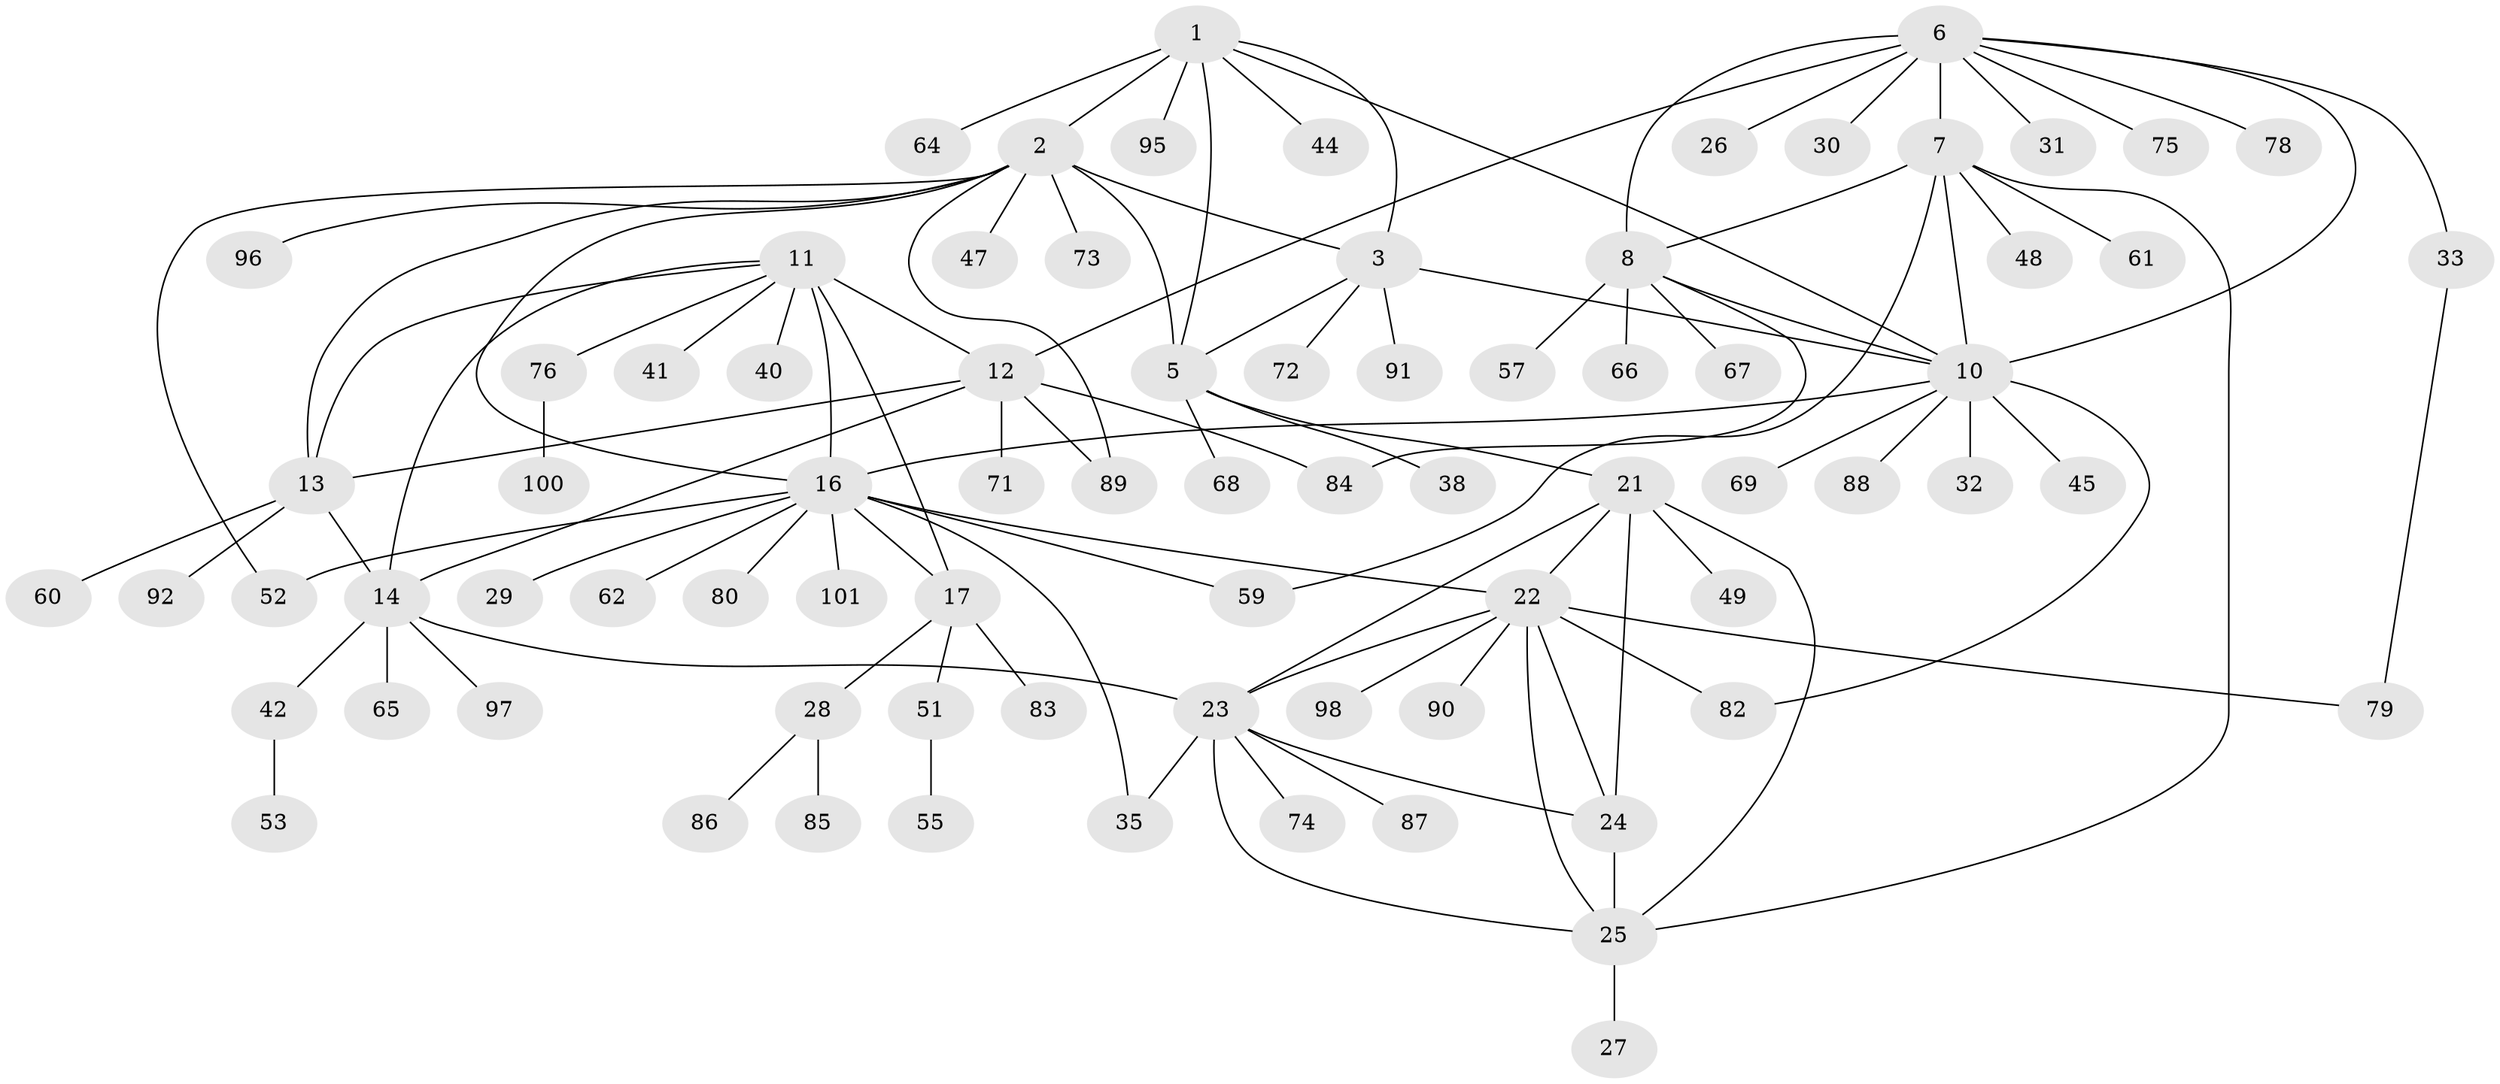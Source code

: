 // Generated by graph-tools (version 1.1) at 2025/24/03/03/25 07:24:16]
// undirected, 78 vertices, 107 edges
graph export_dot {
graph [start="1"]
  node [color=gray90,style=filled];
  1 [super="+43"];
  2 [super="+4"];
  3 [super="+34"];
  5 [super="+93"];
  6 [super="+9"];
  7 [super="+56"];
  8 [super="+81"];
  10 [super="+37"];
  11 [super="+20"];
  12 [super="+15"];
  13 [super="+58"];
  14 [super="+77"];
  16 [super="+18"];
  17 [super="+19"];
  21 [super="+36"];
  22 [super="+46"];
  23 [super="+63"];
  24 [super="+39"];
  25;
  26;
  27 [super="+70"];
  28 [super="+54"];
  29;
  30;
  31;
  32;
  33;
  35;
  38;
  40;
  41;
  42 [super="+102"];
  44 [super="+50"];
  45;
  47 [super="+103"];
  48;
  49;
  51;
  52;
  53;
  55;
  57;
  59;
  60;
  61;
  62;
  64;
  65 [super="+99"];
  66;
  67;
  68;
  69;
  71;
  72;
  73;
  74;
  75;
  76;
  78;
  79;
  80 [super="+94"];
  82;
  83;
  84;
  85;
  86;
  87;
  88;
  89;
  90;
  91;
  92;
  95;
  96;
  97;
  98;
  100;
  101;
  1 -- 2 [weight=2];
  1 -- 3;
  1 -- 5;
  1 -- 10;
  1 -- 44;
  1 -- 64;
  1 -- 95;
  2 -- 3 [weight=2];
  2 -- 5 [weight=2];
  2 -- 96;
  2 -- 73;
  2 -- 13;
  2 -- 47;
  2 -- 16;
  2 -- 52;
  2 -- 89;
  3 -- 5;
  3 -- 72;
  3 -- 91;
  3 -- 10;
  5 -- 21;
  5 -- 38;
  5 -- 68;
  6 -- 7 [weight=2];
  6 -- 8 [weight=2];
  6 -- 10 [weight=2];
  6 -- 31;
  6 -- 78;
  6 -- 33;
  6 -- 75;
  6 -- 12;
  6 -- 26;
  6 -- 30;
  7 -- 8;
  7 -- 10;
  7 -- 25;
  7 -- 48;
  7 -- 59;
  7 -- 61;
  8 -- 10;
  8 -- 57;
  8 -- 66;
  8 -- 67;
  8 -- 84;
  10 -- 32;
  10 -- 45;
  10 -- 69;
  10 -- 82;
  10 -- 88;
  10 -- 16;
  11 -- 12 [weight=2];
  11 -- 13;
  11 -- 14;
  11 -- 40;
  11 -- 41;
  11 -- 16 [weight=2];
  11 -- 17 [weight=2];
  11 -- 76;
  12 -- 13 [weight=2];
  12 -- 14 [weight=2];
  12 -- 89;
  12 -- 84;
  12 -- 71;
  13 -- 14;
  13 -- 92;
  13 -- 60;
  14 -- 23;
  14 -- 42;
  14 -- 65;
  14 -- 97;
  16 -- 17 [weight=4];
  16 -- 35;
  16 -- 59;
  16 -- 80;
  16 -- 101;
  16 -- 52;
  16 -- 22;
  16 -- 29;
  16 -- 62;
  17 -- 28;
  17 -- 83;
  17 -- 51;
  21 -- 22;
  21 -- 23;
  21 -- 24;
  21 -- 25;
  21 -- 49;
  22 -- 23;
  22 -- 24;
  22 -- 25;
  22 -- 79;
  22 -- 90;
  22 -- 98;
  22 -- 82;
  23 -- 24;
  23 -- 25;
  23 -- 35;
  23 -- 74;
  23 -- 87;
  24 -- 25;
  25 -- 27;
  28 -- 85;
  28 -- 86;
  33 -- 79;
  42 -- 53;
  51 -- 55;
  76 -- 100;
}
